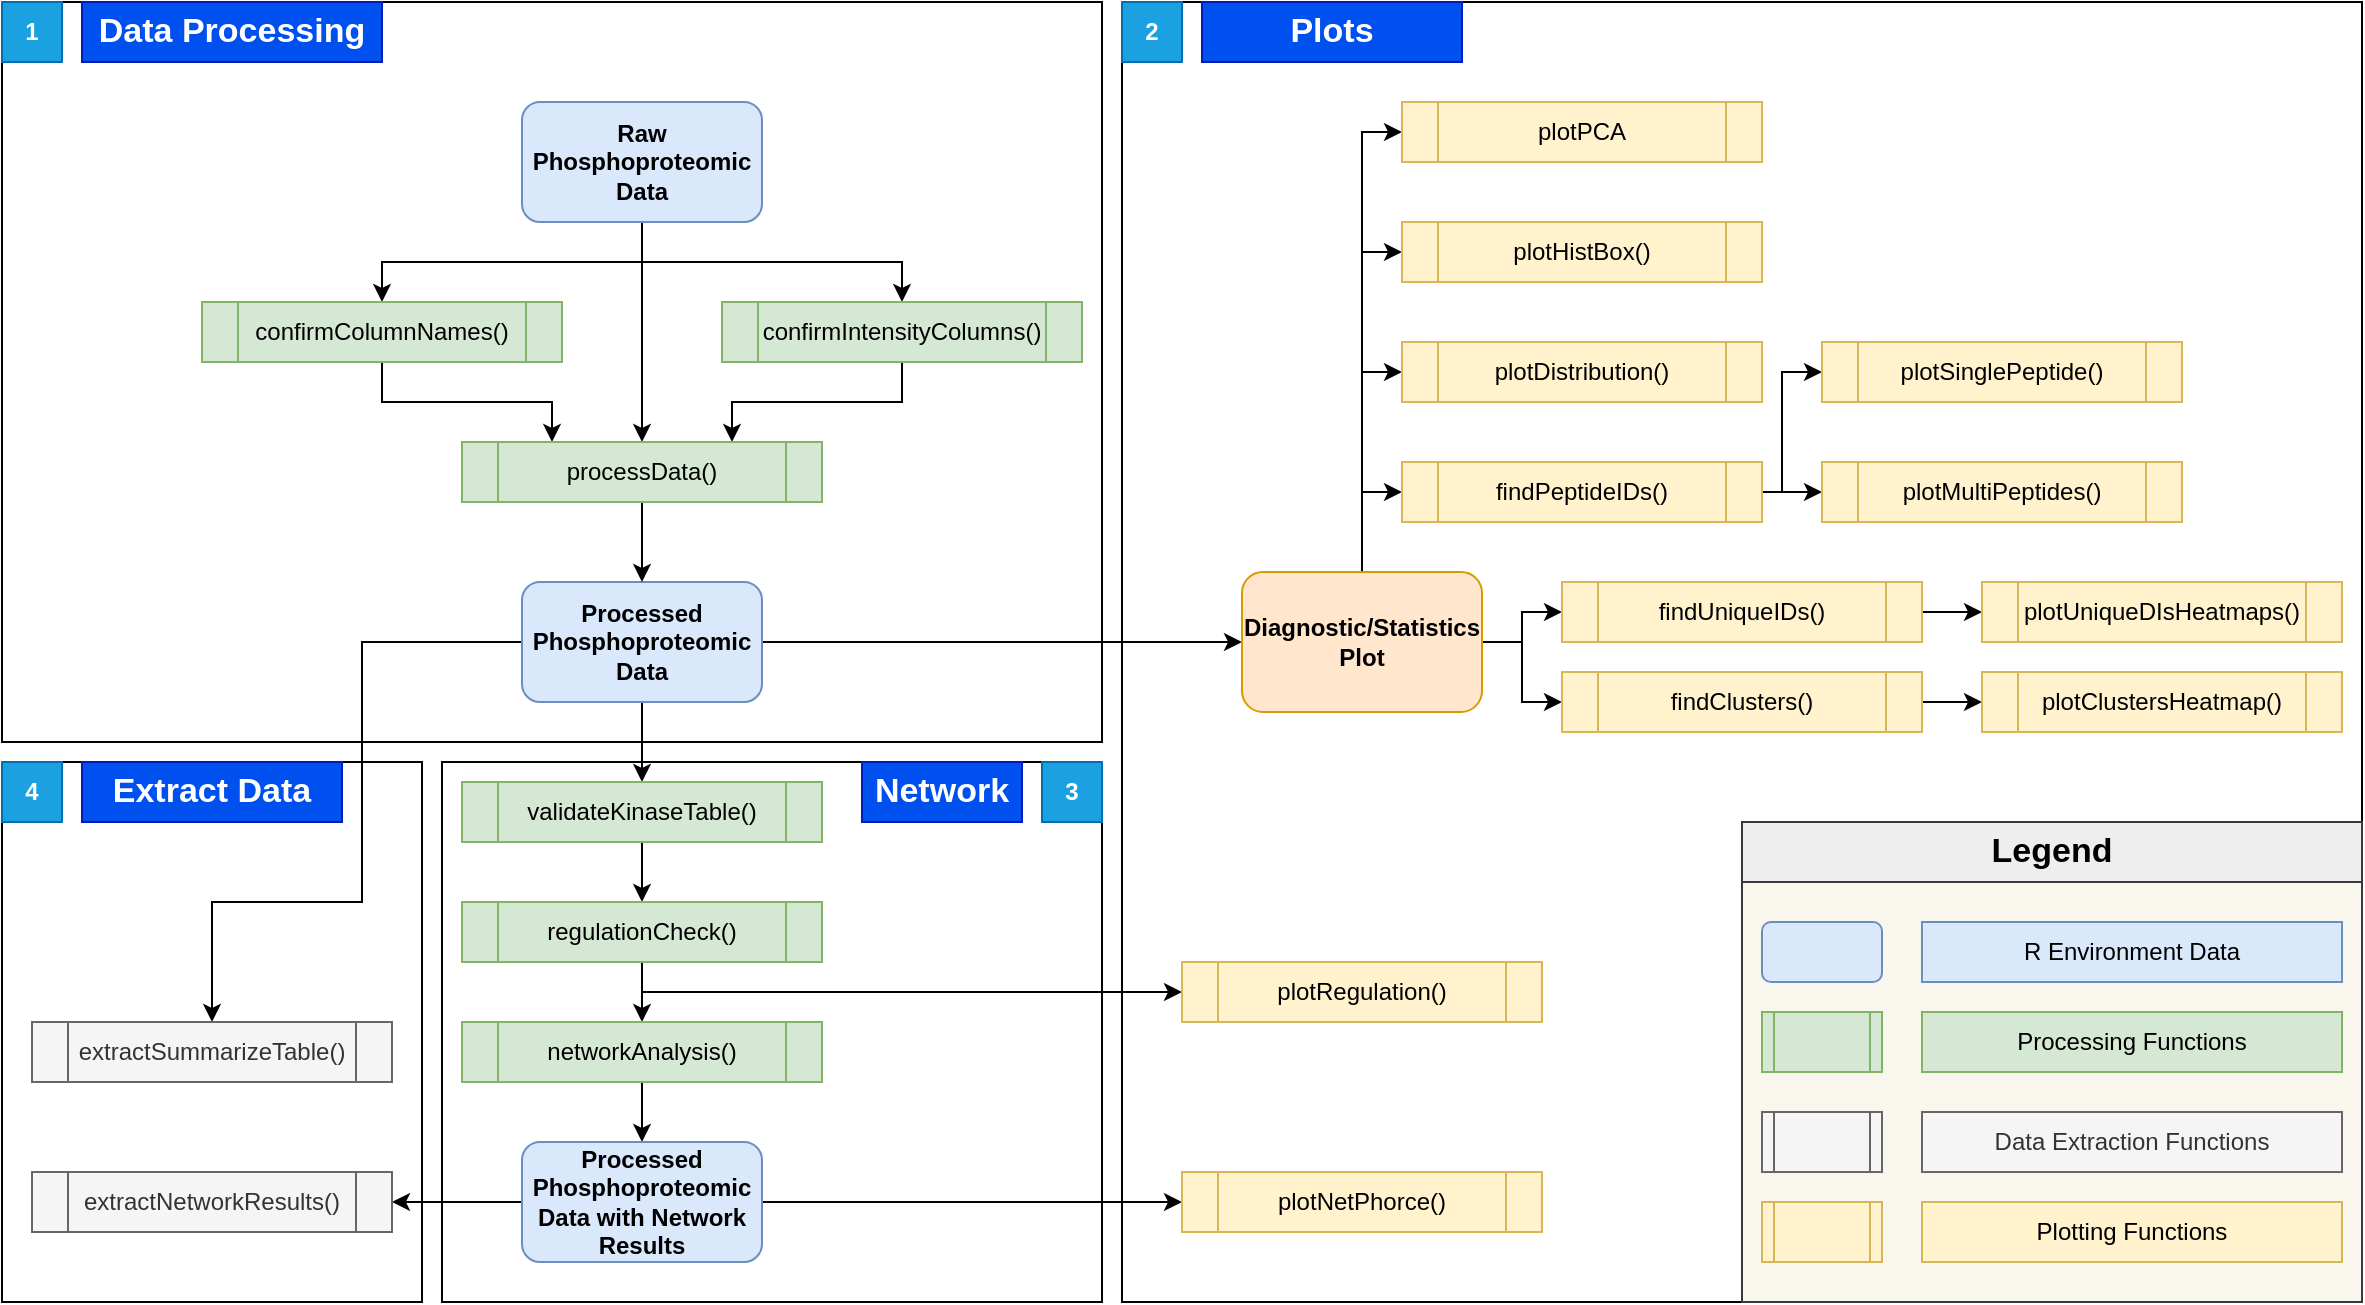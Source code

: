 <mxfile version="13.2.2" type="device"><diagram id="r7DYRr-UtJD39aDznjzW" name="Page-1"><mxGraphModel dx="1086" dy="966" grid="0" gridSize="10" guides="1" tooltips="1" connect="1" arrows="1" fold="1" page="0" pageScale="1" pageWidth="850" pageHeight="1100" math="0" shadow="0"><root><mxCell id="0"/><mxCell id="1" parent="0"/><mxCell id="2G8y25CK-lsKvSh7sL-B-123" value="" style="rounded=0;whiteSpace=wrap;html=1;" parent="1" vertex="1"><mxGeometry x="620" y="70" width="620" height="650" as="geometry"/></mxCell><mxCell id="2G8y25CK-lsKvSh7sL-B-122" value="" style="rounded=0;whiteSpace=wrap;html=1;" parent="1" vertex="1"><mxGeometry x="280" y="450" width="330" height="270" as="geometry"/></mxCell><mxCell id="2G8y25CK-lsKvSh7sL-B-121" value="" style="rounded=0;whiteSpace=wrap;html=1;" parent="1" vertex="1"><mxGeometry x="60" y="450" width="210" height="270" as="geometry"/></mxCell><mxCell id="2G8y25CK-lsKvSh7sL-B-120" value="" style="rounded=0;whiteSpace=wrap;html=1;" parent="1" vertex="1"><mxGeometry x="60" y="70" width="550" height="370" as="geometry"/></mxCell><mxCell id="2G8y25CK-lsKvSh7sL-B-3" value="Data Processing" style="text;html=1;strokeColor=#001DBC;fillColor=#0050ef;align=center;verticalAlign=middle;whiteSpace=wrap;rounded=0;fontSize=17;fontStyle=1;fontColor=#ffffff;" parent="1" vertex="1"><mxGeometry x="100" y="70" width="150" height="30" as="geometry"/></mxCell><mxCell id="2G8y25CK-lsKvSh7sL-B-40" style="edgeStyle=orthogonalEdgeStyle;rounded=0;orthogonalLoop=1;jettySize=auto;html=1;" parent="1" source="2G8y25CK-lsKvSh7sL-B-4" target="2G8y25CK-lsKvSh7sL-B-39" edge="1"><mxGeometry relative="1" as="geometry"/></mxCell><mxCell id="2G8y25CK-lsKvSh7sL-B-41" style="edgeStyle=orthogonalEdgeStyle;rounded=0;orthogonalLoop=1;jettySize=auto;html=1;entryX=0.5;entryY=0;entryDx=0;entryDy=0;" parent="1" source="2G8y25CK-lsKvSh7sL-B-4" target="2G8y25CK-lsKvSh7sL-B-31" edge="1"><mxGeometry relative="1" as="geometry"><Array as="points"><mxPoint x="380" y="200"/><mxPoint x="250" y="200"/></Array></mxGeometry></mxCell><mxCell id="2G8y25CK-lsKvSh7sL-B-42" style="edgeStyle=orthogonalEdgeStyle;rounded=0;orthogonalLoop=1;jettySize=auto;html=1;entryX=0.5;entryY=0;entryDx=0;entryDy=0;" parent="1" source="2G8y25CK-lsKvSh7sL-B-4" target="2G8y25CK-lsKvSh7sL-B-32" edge="1"><mxGeometry relative="1" as="geometry"><Array as="points"><mxPoint x="380" y="200"/><mxPoint x="510" y="200"/></Array></mxGeometry></mxCell><mxCell id="2G8y25CK-lsKvSh7sL-B-4" value="Raw&lt;br&gt;Phosphoproteomic Data" style="rounded=1;whiteSpace=wrap;html=1;fillColor=#dae8fc;strokeColor=#6c8ebf;fontStyle=1" parent="1" vertex="1"><mxGeometry x="320" y="120" width="120" height="60" as="geometry"/></mxCell><mxCell id="2G8y25CK-lsKvSh7sL-B-43" style="edgeStyle=orthogonalEdgeStyle;rounded=0;orthogonalLoop=1;jettySize=auto;html=1;entryX=0.25;entryY=0;entryDx=0;entryDy=0;" parent="1" source="2G8y25CK-lsKvSh7sL-B-31" target="2G8y25CK-lsKvSh7sL-B-39" edge="1"><mxGeometry relative="1" as="geometry"><Array as="points"><mxPoint x="250" y="270"/><mxPoint x="335" y="270"/></Array></mxGeometry></mxCell><mxCell id="2G8y25CK-lsKvSh7sL-B-31" value="confirmColumnNames()" style="shape=process;whiteSpace=wrap;html=1;backgroundOutline=1;fillColor=#d5e8d4;strokeColor=#82b366;" parent="1" vertex="1"><mxGeometry x="160" y="220" width="180" height="30" as="geometry"/></mxCell><mxCell id="2G8y25CK-lsKvSh7sL-B-44" style="edgeStyle=orthogonalEdgeStyle;rounded=0;orthogonalLoop=1;jettySize=auto;html=1;entryX=0.75;entryY=0;entryDx=0;entryDy=0;" parent="1" source="2G8y25CK-lsKvSh7sL-B-32" target="2G8y25CK-lsKvSh7sL-B-39" edge="1"><mxGeometry relative="1" as="geometry"><Array as="points"><mxPoint x="510" y="270"/><mxPoint x="425" y="270"/></Array></mxGeometry></mxCell><mxCell id="2G8y25CK-lsKvSh7sL-B-32" value="confirmIntensityColumns()" style="shape=process;whiteSpace=wrap;html=1;backgroundOutline=1;fillColor=#d5e8d4;strokeColor=#82b366;" parent="1" vertex="1"><mxGeometry x="420" y="220" width="180" height="30" as="geometry"/></mxCell><mxCell id="2G8y25CK-lsKvSh7sL-B-37" value="" style="edgeStyle=orthogonalEdgeStyle;rounded=0;orthogonalLoop=1;jettySize=auto;html=1;entryX=0.5;entryY=0;entryDx=0;entryDy=0;" parent="1" source="2G8y25CK-lsKvSh7sL-B-33" target="2G8y25CK-lsKvSh7sL-B-117" edge="1"><mxGeometry relative="1" as="geometry"><mxPoint x="290" y="390" as="targetPoint"/><Array as="points"><mxPoint x="240" y="390"/><mxPoint x="240" y="520"/><mxPoint x="165" y="520"/></Array></mxGeometry></mxCell><mxCell id="2G8y25CK-lsKvSh7sL-B-38" style="edgeStyle=orthogonalEdgeStyle;rounded=0;orthogonalLoop=1;jettySize=auto;html=1;entryX=0;entryY=0.5;entryDx=0;entryDy=0;" parent="1" source="2G8y25CK-lsKvSh7sL-B-33" target="2G8y25CK-lsKvSh7sL-B-35" edge="1"><mxGeometry relative="1" as="geometry"/></mxCell><mxCell id="2G8y25CK-lsKvSh7sL-B-79" style="edgeStyle=orthogonalEdgeStyle;rounded=0;orthogonalLoop=1;jettySize=auto;html=1;entryX=0.5;entryY=0;entryDx=0;entryDy=0;" parent="1" source="2G8y25CK-lsKvSh7sL-B-33" target="2G8y25CK-lsKvSh7sL-B-76" edge="1"><mxGeometry relative="1" as="geometry"/></mxCell><mxCell id="2G8y25CK-lsKvSh7sL-B-33" value="Processed&lt;br&gt;Phosphoproteomic Data" style="rounded=1;whiteSpace=wrap;html=1;fillColor=#dae8fc;strokeColor=#6c8ebf;fontStyle=1" parent="1" vertex="1"><mxGeometry x="320" y="360" width="120" height="60" as="geometry"/></mxCell><mxCell id="2G8y25CK-lsKvSh7sL-B-52" style="edgeStyle=orthogonalEdgeStyle;rounded=0;orthogonalLoop=1;jettySize=auto;html=1;entryX=0;entryY=0.5;entryDx=0;entryDy=0;" parent="1" source="2G8y25CK-lsKvSh7sL-B-35" target="2G8y25CK-lsKvSh7sL-B-47" edge="1"><mxGeometry relative="1" as="geometry"/></mxCell><mxCell id="2G8y25CK-lsKvSh7sL-B-53" style="edgeStyle=orthogonalEdgeStyle;rounded=0;orthogonalLoop=1;jettySize=auto;html=1;entryX=0;entryY=0.5;entryDx=0;entryDy=0;" parent="1" source="2G8y25CK-lsKvSh7sL-B-35" target="2G8y25CK-lsKvSh7sL-B-48" edge="1"><mxGeometry relative="1" as="geometry"/></mxCell><mxCell id="2G8y25CK-lsKvSh7sL-B-54" style="edgeStyle=orthogonalEdgeStyle;rounded=0;orthogonalLoop=1;jettySize=auto;html=1;entryX=0;entryY=0.5;entryDx=0;entryDy=0;" parent="1" source="2G8y25CK-lsKvSh7sL-B-35" target="2G8y25CK-lsKvSh7sL-B-49" edge="1"><mxGeometry relative="1" as="geometry"/></mxCell><mxCell id="2G8y25CK-lsKvSh7sL-B-60" style="edgeStyle=orthogonalEdgeStyle;rounded=0;orthogonalLoop=1;jettySize=auto;html=1;entryX=0;entryY=0.5;entryDx=0;entryDy=0;" parent="1" source="2G8y25CK-lsKvSh7sL-B-35" target="2G8y25CK-lsKvSh7sL-B-58" edge="1"><mxGeometry relative="1" as="geometry"/></mxCell><mxCell id="2G8y25CK-lsKvSh7sL-B-61" style="edgeStyle=orthogonalEdgeStyle;rounded=0;orthogonalLoop=1;jettySize=auto;html=1;entryX=0;entryY=0.5;entryDx=0;entryDy=0;" parent="1" source="2G8y25CK-lsKvSh7sL-B-35" target="2G8y25CK-lsKvSh7sL-B-59" edge="1"><mxGeometry relative="1" as="geometry"/></mxCell><mxCell id="2G8y25CK-lsKvSh7sL-B-63" style="edgeStyle=orthogonalEdgeStyle;rounded=0;orthogonalLoop=1;jettySize=auto;html=1;entryX=0;entryY=0.5;entryDx=0;entryDy=0;" parent="1" source="2G8y25CK-lsKvSh7sL-B-35" target="2G8y25CK-lsKvSh7sL-B-62" edge="1"><mxGeometry relative="1" as="geometry"/></mxCell><mxCell id="2G8y25CK-lsKvSh7sL-B-35" value="Diagnostic/Statistics Plot" style="rounded=1;whiteSpace=wrap;html=1;fillColor=#ffe6cc;strokeColor=#d79b00;fontStyle=1" parent="1" vertex="1"><mxGeometry x="680" y="355" width="120" height="70" as="geometry"/></mxCell><mxCell id="2G8y25CK-lsKvSh7sL-B-45" value="" style="edgeStyle=orthogonalEdgeStyle;rounded=0;orthogonalLoop=1;jettySize=auto;html=1;" parent="1" source="2G8y25CK-lsKvSh7sL-B-39" target="2G8y25CK-lsKvSh7sL-B-33" edge="1"><mxGeometry relative="1" as="geometry"/></mxCell><mxCell id="2G8y25CK-lsKvSh7sL-B-39" value="processData()" style="shape=process;whiteSpace=wrap;html=1;backgroundOutline=1;fillColor=#d5e8d4;strokeColor=#82b366;" parent="1" vertex="1"><mxGeometry x="290" y="290" width="180" height="30" as="geometry"/></mxCell><mxCell id="2G8y25CK-lsKvSh7sL-B-47" value="plotDistribution()" style="shape=process;whiteSpace=wrap;html=1;backgroundOutline=1;fillColor=#d5e8d4;strokeColor=#82b366;" parent="1" vertex="1"><mxGeometry x="760" y="240" width="180" height="30" as="geometry"/></mxCell><mxCell id="2G8y25CK-lsKvSh7sL-B-48" value="plotHistBox()" style="shape=process;whiteSpace=wrap;html=1;backgroundOutline=1;fillColor=#d5e8d4;strokeColor=#82b366;" parent="1" vertex="1"><mxGeometry x="760" y="180" width="180" height="30" as="geometry"/></mxCell><mxCell id="2G8y25CK-lsKvSh7sL-B-49" value="plotPCA" style="shape=process;whiteSpace=wrap;html=1;backgroundOutline=1;fillColor=#fff2cc;strokeColor=#d6b656;" parent="1" vertex="1"><mxGeometry x="760" y="120" width="180" height="30" as="geometry"/></mxCell><mxCell id="2G8y25CK-lsKvSh7sL-B-65" value="" style="edgeStyle=orthogonalEdgeStyle;rounded=0;orthogonalLoop=1;jettySize=auto;html=1;" parent="1" source="2G8y25CK-lsKvSh7sL-B-58" target="2G8y25CK-lsKvSh7sL-B-64" edge="1"><mxGeometry relative="1" as="geometry"/></mxCell><mxCell id="2G8y25CK-lsKvSh7sL-B-58" value="findClusters()" style="shape=process;whiteSpace=wrap;html=1;backgroundOutline=1;fillColor=#d5e8d4;strokeColor=#82b366;" parent="1" vertex="1"><mxGeometry x="840" y="360" width="180" height="30" as="geometry"/></mxCell><mxCell id="2G8y25CK-lsKvSh7sL-B-69" value="" style="edgeStyle=orthogonalEdgeStyle;rounded=0;orthogonalLoop=1;jettySize=auto;html=1;" parent="1" source="2G8y25CK-lsKvSh7sL-B-59" target="2G8y25CK-lsKvSh7sL-B-68" edge="1"><mxGeometry relative="1" as="geometry"/></mxCell><mxCell id="2G8y25CK-lsKvSh7sL-B-59" value="findUniqueIDs()" style="shape=process;whiteSpace=wrap;html=1;backgroundOutline=1;fillColor=#d5e8d4;strokeColor=#82b366;" parent="1" vertex="1"><mxGeometry x="840" y="405" width="180" height="30" as="geometry"/></mxCell><mxCell id="2G8y25CK-lsKvSh7sL-B-74" value="" style="edgeStyle=orthogonalEdgeStyle;rounded=0;orthogonalLoop=1;jettySize=auto;html=1;" parent="1" source="2G8y25CK-lsKvSh7sL-B-62" target="2G8y25CK-lsKvSh7sL-B-72" edge="1"><mxGeometry relative="1" as="geometry"/></mxCell><mxCell id="2G8y25CK-lsKvSh7sL-B-75" style="edgeStyle=orthogonalEdgeStyle;rounded=0;orthogonalLoop=1;jettySize=auto;html=1;entryX=0;entryY=0.5;entryDx=0;entryDy=0;" parent="1" source="2G8y25CK-lsKvSh7sL-B-62" target="2G8y25CK-lsKvSh7sL-B-73" edge="1"><mxGeometry relative="1" as="geometry"><Array as="points"><mxPoint x="950" y="315"/><mxPoint x="950" y="255"/></Array></mxGeometry></mxCell><mxCell id="2G8y25CK-lsKvSh7sL-B-62" value="findPeptideIDs()" style="shape=process;whiteSpace=wrap;html=1;backgroundOutline=1;fillColor=#d5e8d4;strokeColor=#82b366;" parent="1" vertex="1"><mxGeometry x="760" y="300" width="180" height="30" as="geometry"/></mxCell><mxCell id="2G8y25CK-lsKvSh7sL-B-64" value="plotUniqueDIsHeatmaps()" style="shape=process;whiteSpace=wrap;html=1;backgroundOutline=1;fillColor=#d5e8d4;strokeColor=#82b366;" parent="1" vertex="1"><mxGeometry x="1050" y="360" width="180" height="30" as="geometry"/></mxCell><mxCell id="2G8y25CK-lsKvSh7sL-B-68" value="plotClustersHeatmap()" style="shape=process;whiteSpace=wrap;html=1;backgroundOutline=1;fillColor=#d5e8d4;strokeColor=#82b366;" parent="1" vertex="1"><mxGeometry x="1050" y="405" width="180" height="30" as="geometry"/></mxCell><mxCell id="2G8y25CK-lsKvSh7sL-B-72" value="plotMultiPeptides()" style="shape=process;whiteSpace=wrap;html=1;backgroundOutline=1;fillColor=#d5e8d4;strokeColor=#82b366;" parent="1" vertex="1"><mxGeometry x="970" y="300" width="180" height="30" as="geometry"/></mxCell><mxCell id="2G8y25CK-lsKvSh7sL-B-73" value="plotSinglePeptide()" style="shape=process;whiteSpace=wrap;html=1;backgroundOutline=1;fillColor=#d5e8d4;strokeColor=#82b366;" parent="1" vertex="1"><mxGeometry x="970" y="240" width="180" height="30" as="geometry"/></mxCell><mxCell id="2G8y25CK-lsKvSh7sL-B-81" style="edgeStyle=orthogonalEdgeStyle;rounded=0;orthogonalLoop=1;jettySize=auto;html=1;entryX=0.5;entryY=0;entryDx=0;entryDy=0;" parent="1" source="2G8y25CK-lsKvSh7sL-B-76" target="2G8y25CK-lsKvSh7sL-B-80" edge="1"><mxGeometry relative="1" as="geometry"/></mxCell><mxCell id="2G8y25CK-lsKvSh7sL-B-76" value="validateKinaseTable()" style="shape=process;whiteSpace=wrap;html=1;backgroundOutline=1;fillColor=#d5e8d4;strokeColor=#82b366;" parent="1" vertex="1"><mxGeometry x="290" y="460" width="180" height="30" as="geometry"/></mxCell><mxCell id="2G8y25CK-lsKvSh7sL-B-85" style="edgeStyle=orthogonalEdgeStyle;rounded=0;orthogonalLoop=1;jettySize=auto;html=1;entryX=0.5;entryY=0;entryDx=0;entryDy=0;" parent="1" source="2G8y25CK-lsKvSh7sL-B-80" target="2G8y25CK-lsKvSh7sL-B-82" edge="1"><mxGeometry relative="1" as="geometry"/></mxCell><mxCell id="2G8y25CK-lsKvSh7sL-B-114" style="edgeStyle=orthogonalEdgeStyle;rounded=0;orthogonalLoop=1;jettySize=auto;html=1;entryX=0;entryY=0.5;entryDx=0;entryDy=0;" parent="1" source="2G8y25CK-lsKvSh7sL-B-80" target="2G8y25CK-lsKvSh7sL-B-113" edge="1"><mxGeometry relative="1" as="geometry"><Array as="points"><mxPoint x="380" y="565"/></Array></mxGeometry></mxCell><mxCell id="2G8y25CK-lsKvSh7sL-B-80" value="regulationCheck()" style="shape=process;whiteSpace=wrap;html=1;backgroundOutline=1;fillColor=#d5e8d4;strokeColor=#82b366;" parent="1" vertex="1"><mxGeometry x="290" y="520" width="180" height="30" as="geometry"/></mxCell><mxCell id="2G8y25CK-lsKvSh7sL-B-107" style="edgeStyle=orthogonalEdgeStyle;rounded=0;orthogonalLoop=1;jettySize=auto;html=1;" parent="1" source="2G8y25CK-lsKvSh7sL-B-82" target="2G8y25CK-lsKvSh7sL-B-86" edge="1"><mxGeometry relative="1" as="geometry"/></mxCell><mxCell id="2G8y25CK-lsKvSh7sL-B-82" value="networkAnalysis()" style="shape=process;whiteSpace=wrap;html=1;backgroundOutline=1;fillColor=#d5e8d4;strokeColor=#82b366;" parent="1" vertex="1"><mxGeometry x="290" y="580" width="180" height="30" as="geometry"/></mxCell><mxCell id="2G8y25CK-lsKvSh7sL-B-116" style="edgeStyle=orthogonalEdgeStyle;rounded=0;orthogonalLoop=1;jettySize=auto;html=1;entryX=0;entryY=0.5;entryDx=0;entryDy=0;" parent="1" source="2G8y25CK-lsKvSh7sL-B-86" target="2G8y25CK-lsKvSh7sL-B-115" edge="1"><mxGeometry relative="1" as="geometry"/></mxCell><mxCell id="2G8y25CK-lsKvSh7sL-B-119" value="" style="edgeStyle=orthogonalEdgeStyle;rounded=0;orthogonalLoop=1;jettySize=auto;html=1;" parent="1" source="2G8y25CK-lsKvSh7sL-B-86" target="2G8y25CK-lsKvSh7sL-B-118" edge="1"><mxGeometry relative="1" as="geometry"/></mxCell><mxCell id="2G8y25CK-lsKvSh7sL-B-86" value="Processed&lt;br&gt;Phosphoproteomic Data with Network Results" style="rounded=1;whiteSpace=wrap;html=1;fillColor=#dae8fc;strokeColor=#6c8ebf;fontStyle=1" parent="1" vertex="1"><mxGeometry x="320" y="640" width="120" height="60" as="geometry"/></mxCell><mxCell id="2G8y25CK-lsKvSh7sL-B-87" value="plotDistribution()" style="shape=process;whiteSpace=wrap;html=1;backgroundOutline=1;fillColor=#d5e8d4;strokeColor=#82b366;" parent="1" vertex="1"><mxGeometry x="760" y="240" width="180" height="30" as="geometry"/></mxCell><mxCell id="2G8y25CK-lsKvSh7sL-B-88" value="findPeptideIDs()" style="shape=process;whiteSpace=wrap;html=1;backgroundOutline=1;fillColor=#d5e8d4;strokeColor=#82b366;" parent="1" vertex="1"><mxGeometry x="760" y="300" width="180" height="30" as="geometry"/></mxCell><mxCell id="2G8y25CK-lsKvSh7sL-B-89" value="plotHistBox()" style="shape=process;whiteSpace=wrap;html=1;backgroundOutline=1;fillColor=#d5e8d4;strokeColor=#82b366;" parent="1" vertex="1"><mxGeometry x="760" y="180" width="180" height="30" as="geometry"/></mxCell><mxCell id="2G8y25CK-lsKvSh7sL-B-90" value="plotDistribution()" style="shape=process;whiteSpace=wrap;html=1;backgroundOutline=1;fillColor=#d5e8d4;strokeColor=#82b366;" parent="1" vertex="1"><mxGeometry x="760" y="240" width="180" height="30" as="geometry"/></mxCell><mxCell id="2G8y25CK-lsKvSh7sL-B-91" value="findPeptideIDs()" style="shape=process;whiteSpace=wrap;html=1;backgroundOutline=1;fillColor=#d5e8d4;strokeColor=#82b366;" parent="1" vertex="1"><mxGeometry x="760" y="300" width="180" height="30" as="geometry"/></mxCell><mxCell id="2G8y25CK-lsKvSh7sL-B-92" value="plotHistBox()" style="shape=process;whiteSpace=wrap;html=1;backgroundOutline=1;fillColor=#d5e8d4;strokeColor=#82b366;" parent="1" vertex="1"><mxGeometry x="760" y="180" width="180" height="30" as="geometry"/></mxCell><mxCell id="2G8y25CK-lsKvSh7sL-B-93" value="plotDistribution()" style="shape=process;whiteSpace=wrap;html=1;backgroundOutline=1;fillColor=#d5e8d4;strokeColor=#82b366;" parent="1" vertex="1"><mxGeometry x="760" y="240" width="180" height="30" as="geometry"/></mxCell><mxCell id="2G8y25CK-lsKvSh7sL-B-94" value="findPeptideIDs()" style="shape=process;whiteSpace=wrap;html=1;backgroundOutline=1;fillColor=#d5e8d4;strokeColor=#82b366;" parent="1" vertex="1"><mxGeometry x="760" y="300" width="180" height="30" as="geometry"/></mxCell><mxCell id="2G8y25CK-lsKvSh7sL-B-95" value="plotHistBox()" style="shape=process;whiteSpace=wrap;html=1;backgroundOutline=1;fillColor=#d5e8d4;strokeColor=#82b366;" parent="1" vertex="1"><mxGeometry x="760" y="180" width="180" height="30" as="geometry"/></mxCell><mxCell id="2G8y25CK-lsKvSh7sL-B-96" value="plotMultiPeptides()" style="shape=process;whiteSpace=wrap;html=1;backgroundOutline=1;fillColor=#d5e8d4;strokeColor=#82b366;" parent="1" vertex="1"><mxGeometry x="970" y="300" width="180" height="30" as="geometry"/></mxCell><mxCell id="2G8y25CK-lsKvSh7sL-B-97" value="plotUniqueDIsHeatmaps()" style="shape=process;whiteSpace=wrap;html=1;backgroundOutline=1;fillColor=#d5e8d4;strokeColor=#82b366;" parent="1" vertex="1"><mxGeometry x="1050" y="360" width="180" height="30" as="geometry"/></mxCell><mxCell id="2G8y25CK-lsKvSh7sL-B-98" value="plotDistribution()" style="shape=process;whiteSpace=wrap;html=1;backgroundOutline=1;fillColor=#fff2cc;strokeColor=#d6b656;" parent="1" vertex="1"><mxGeometry x="760" y="240" width="180" height="30" as="geometry"/></mxCell><mxCell id="2G8y25CK-lsKvSh7sL-B-99" value="findPeptideIDs()" style="shape=process;whiteSpace=wrap;html=1;backgroundOutline=1;fillColor=#fff2cc;strokeColor=#d6b656;" parent="1" vertex="1"><mxGeometry x="760" y="300" width="180" height="30" as="geometry"/></mxCell><mxCell id="2G8y25CK-lsKvSh7sL-B-100" value="plotHistBox()" style="shape=process;whiteSpace=wrap;html=1;backgroundOutline=1;fillColor=#fff2cc;strokeColor=#d6b656;" parent="1" vertex="1"><mxGeometry x="760" y="180" width="180" height="30" as="geometry"/></mxCell><mxCell id="2G8y25CK-lsKvSh7sL-B-101" value="plotMultiPeptides()" style="shape=process;whiteSpace=wrap;html=1;backgroundOutline=1;fillColor=#fff2cc;strokeColor=#d6b656;" parent="1" vertex="1"><mxGeometry x="970" y="300" width="180" height="30" as="geometry"/></mxCell><mxCell id="2G8y25CK-lsKvSh7sL-B-102" value="plotUniqueDIsHeatmaps()" style="shape=process;whiteSpace=wrap;html=1;backgroundOutline=1;fillColor=#fff2cc;strokeColor=#d6b656;" parent="1" vertex="1"><mxGeometry x="1050" y="360" width="180" height="30" as="geometry"/></mxCell><mxCell id="2G8y25CK-lsKvSh7sL-B-103" value="findClusters()" style="shape=process;whiteSpace=wrap;html=1;backgroundOutline=1;fillColor=#fff2cc;strokeColor=#d6b656;" parent="1" vertex="1"><mxGeometry x="840" y="405" width="180" height="30" as="geometry"/></mxCell><mxCell id="2G8y25CK-lsKvSh7sL-B-104" value="&lt;span&gt;findUniqueIDs()&lt;/span&gt;" style="shape=process;whiteSpace=wrap;html=1;backgroundOutline=1;fillColor=#fff2cc;strokeColor=#d6b656;" parent="1" vertex="1"><mxGeometry x="840" y="360" width="180" height="30" as="geometry"/></mxCell><mxCell id="2G8y25CK-lsKvSh7sL-B-105" value="plotClustersHeatmap()" style="shape=process;whiteSpace=wrap;html=1;backgroundOutline=1;fillColor=#fff2cc;strokeColor=#d6b656;" parent="1" vertex="1"><mxGeometry x="1050" y="405" width="180" height="30" as="geometry"/></mxCell><mxCell id="2G8y25CK-lsKvSh7sL-B-106" value="plotSinglePeptide()" style="shape=process;whiteSpace=wrap;html=1;backgroundOutline=1;fillColor=#fff2cc;strokeColor=#d6b656;" parent="1" vertex="1"><mxGeometry x="970" y="240" width="180" height="30" as="geometry"/></mxCell><mxCell id="2G8y25CK-lsKvSh7sL-B-113" value="plotRegulation()" style="shape=process;whiteSpace=wrap;html=1;backgroundOutline=1;fillColor=#fff2cc;strokeColor=#d6b656;" parent="1" vertex="1"><mxGeometry x="650" y="550" width="180" height="30" as="geometry"/></mxCell><mxCell id="2G8y25CK-lsKvSh7sL-B-115" value="plotNetPhorce()" style="shape=process;whiteSpace=wrap;html=1;backgroundOutline=1;fillColor=#fff2cc;strokeColor=#d6b656;" parent="1" vertex="1"><mxGeometry x="650" y="655" width="180" height="30" as="geometry"/></mxCell><mxCell id="2G8y25CK-lsKvSh7sL-B-117" value="extractSummarizeTable()" style="shape=process;whiteSpace=wrap;html=1;backgroundOutline=1;fillColor=#f5f5f5;strokeColor=#666666;fontColor=#333333;" parent="1" vertex="1"><mxGeometry x="75" y="580" width="180" height="30" as="geometry"/></mxCell><mxCell id="2G8y25CK-lsKvSh7sL-B-118" value="extractNetworkResults()" style="shape=process;whiteSpace=wrap;html=1;backgroundOutline=1;fillColor=#f5f5f5;strokeColor=#666666;fontColor=#333333;" parent="1" vertex="1"><mxGeometry x="75" y="655" width="180" height="30" as="geometry"/></mxCell><mxCell id="2G8y25CK-lsKvSh7sL-B-124" value="1" style="rounded=0;whiteSpace=wrap;html=1;fillColor=#1ba1e2;strokeColor=#006EAF;fontColor=#ffffff;fontStyle=1" parent="1" vertex="1"><mxGeometry x="60" y="70" width="30" height="30" as="geometry"/></mxCell><mxCell id="2G8y25CK-lsKvSh7sL-B-125" value="3" style="rounded=0;whiteSpace=wrap;html=1;fillColor=#1ba1e2;strokeColor=#006EAF;fontColor=#ffffff;fontStyle=1" parent="1" vertex="1"><mxGeometry x="580" y="450" width="30" height="30" as="geometry"/></mxCell><mxCell id="2G8y25CK-lsKvSh7sL-B-126" value="4" style="rounded=0;whiteSpace=wrap;html=1;fillColor=#1ba1e2;strokeColor=#006EAF;fontColor=#ffffff;fontStyle=1" parent="1" vertex="1"><mxGeometry x="60" y="450" width="30" height="30" as="geometry"/></mxCell><mxCell id="2G8y25CK-lsKvSh7sL-B-127" value="2" style="rounded=0;whiteSpace=wrap;html=1;fillColor=#1ba1e2;strokeColor=#006EAF;fontColor=#ffffff;fontStyle=1" parent="1" vertex="1"><mxGeometry x="620" y="70" width="30" height="30" as="geometry"/></mxCell><mxCell id="2G8y25CK-lsKvSh7sL-B-128" value="Extract Data" style="text;html=1;strokeColor=#001DBC;fillColor=#0050ef;align=center;verticalAlign=middle;whiteSpace=wrap;rounded=0;fontSize=17;fontStyle=1;fontColor=#ffffff;" parent="1" vertex="1"><mxGeometry x="100" y="450" width="130" height="30" as="geometry"/></mxCell><mxCell id="2G8y25CK-lsKvSh7sL-B-129" value="Plots" style="text;html=1;strokeColor=#001DBC;fillColor=#0050ef;align=center;verticalAlign=middle;whiteSpace=wrap;rounded=0;fontSize=17;fontStyle=1;fontColor=#ffffff;" parent="1" vertex="1"><mxGeometry x="660" y="70" width="130" height="30" as="geometry"/></mxCell><mxCell id="2G8y25CK-lsKvSh7sL-B-130" value="Network" style="text;html=1;strokeColor=#001DBC;fillColor=#0050ef;align=center;verticalAlign=middle;whiteSpace=wrap;rounded=0;fontSize=17;fontStyle=1;fontColor=#ffffff;" parent="1" vertex="1"><mxGeometry x="490" y="450" width="80" height="30" as="geometry"/></mxCell><mxCell id="2G8y25CK-lsKvSh7sL-B-133" value="" style="rounded=0;whiteSpace=wrap;html=1;fillColor=#f9f7ed;strokeColor=#36393d;" parent="1" vertex="1"><mxGeometry x="930" y="490" width="310" height="230" as="geometry"/></mxCell><mxCell id="2G8y25CK-lsKvSh7sL-B-132" value="" style="shape=process;whiteSpace=wrap;html=1;backgroundOutline=1;fillColor=#fff2cc;strokeColor=#d6b656;" parent="1" vertex="1"><mxGeometry x="940" y="670" width="60" height="30" as="geometry"/></mxCell><mxCell id="2G8y25CK-lsKvSh7sL-B-134" value="Legend" style="text;html=1;strokeColor=#36393d;fillColor=#eeeeee;align=center;verticalAlign=middle;whiteSpace=wrap;rounded=0;fontSize=17;fontStyle=1;" parent="1" vertex="1"><mxGeometry x="930" y="480" width="310" height="30" as="geometry"/></mxCell><mxCell id="2G8y25CK-lsKvSh7sL-B-135" value="" style="shape=process;whiteSpace=wrap;html=1;backgroundOutline=1;fillColor=#f5f5f5;strokeColor=#666666;fontColor=#333333;" parent="1" vertex="1"><mxGeometry x="940" y="625" width="60" height="30" as="geometry"/></mxCell><mxCell id="2G8y25CK-lsKvSh7sL-B-136" value="" style="shape=process;whiteSpace=wrap;html=1;backgroundOutline=1;fillColor=#d5e8d4;strokeColor=#82b366;" parent="1" vertex="1"><mxGeometry x="940" y="575" width="60" height="30" as="geometry"/></mxCell><mxCell id="2G8y25CK-lsKvSh7sL-B-137" value="" style="rounded=1;whiteSpace=wrap;html=1;fillColor=#dae8fc;strokeColor=#6c8ebf;fontStyle=1" parent="1" vertex="1"><mxGeometry x="940" y="530" width="60" height="30" as="geometry"/></mxCell><mxCell id="2G8y25CK-lsKvSh7sL-B-138" value="R Environment Data" style="text;html=1;strokeColor=#6c8ebf;fillColor=#dae8fc;align=center;verticalAlign=middle;whiteSpace=wrap;rounded=0;fontSize=12;" parent="1" vertex="1"><mxGeometry x="1020" y="530" width="210" height="30" as="geometry"/></mxCell><mxCell id="2G8y25CK-lsKvSh7sL-B-139" value="Processing Functions" style="text;html=1;strokeColor=#82b366;fillColor=#d5e8d4;align=center;verticalAlign=middle;whiteSpace=wrap;rounded=0;fontSize=12;" parent="1" vertex="1"><mxGeometry x="1020" y="575" width="210" height="30" as="geometry"/></mxCell><mxCell id="2G8y25CK-lsKvSh7sL-B-140" value="Data Extraction Functions" style="text;html=1;strokeColor=#666666;fillColor=#f5f5f5;align=center;verticalAlign=middle;whiteSpace=wrap;rounded=0;fontSize=12;fontColor=#333333;" parent="1" vertex="1"><mxGeometry x="1020" y="625" width="210" height="30" as="geometry"/></mxCell><mxCell id="2G8y25CK-lsKvSh7sL-B-141" value="Plotting Functions" style="text;html=1;strokeColor=#d6b656;fillColor=#fff2cc;align=center;verticalAlign=middle;whiteSpace=wrap;rounded=0;fontSize=12;" parent="1" vertex="1"><mxGeometry x="1020" y="670" width="210" height="30" as="geometry"/></mxCell></root></mxGraphModel></diagram></mxfile>